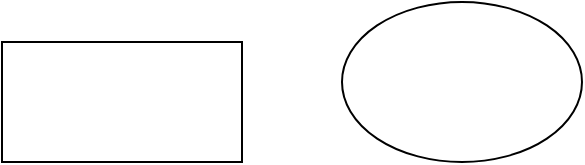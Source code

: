 <mxfile version="21.7.5" type="github">
  <diagram name="Página-1" id="9jtNBhybipCXWcgzr_6j">
    <mxGraphModel dx="521" dy="623" grid="1" gridSize="10" guides="1" tooltips="1" connect="1" arrows="1" fold="1" page="1" pageScale="1" pageWidth="1200" pageHeight="1600" math="0" shadow="0">
      <root>
        <mxCell id="0" />
        <mxCell id="1" parent="0" />
        <mxCell id="BonrZyB4vN9jfyFJ39EZ-1" value="" style="ellipse;whiteSpace=wrap;html=1;" parent="1" vertex="1">
          <mxGeometry x="260" y="150" width="120" height="80" as="geometry" />
        </mxCell>
        <mxCell id="3zwQMk5SW0631EE4b887-1" value="" style="rounded=0;whiteSpace=wrap;html=1;fontSize=16;" vertex="1" parent="1">
          <mxGeometry x="90" y="170" width="120" height="60" as="geometry" />
        </mxCell>
      </root>
    </mxGraphModel>
  </diagram>
</mxfile>
